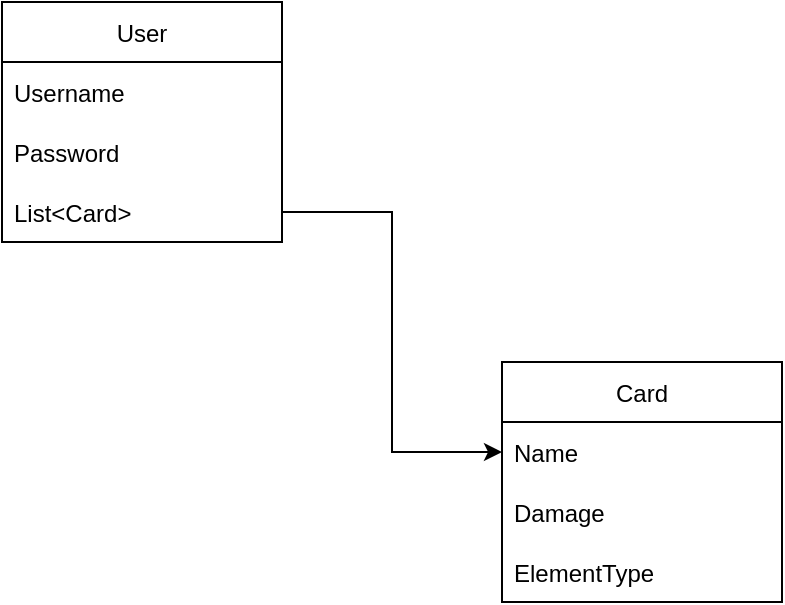 <mxfile version="17.4.1" type="device"><diagram id="D_bUH1CCs3wQoQCe07ex" name="Page-1"><mxGraphModel dx="946" dy="589" grid="1" gridSize="10" guides="1" tooltips="1" connect="1" arrows="1" fold="1" page="1" pageScale="1" pageWidth="827" pageHeight="1169" math="0" shadow="0"><root><mxCell id="0"/><mxCell id="1" parent="0"/><mxCell id="627S4LfoyONHRcOK1OIn-1" value="User" style="swimlane;fontStyle=0;childLayout=stackLayout;horizontal=1;startSize=30;horizontalStack=0;resizeParent=1;resizeParentMax=0;resizeLast=0;collapsible=1;marginBottom=0;" vertex="1" parent="1"><mxGeometry x="90" y="60" width="140" height="120" as="geometry"/></mxCell><mxCell id="627S4LfoyONHRcOK1OIn-2" value="Username" style="text;strokeColor=none;fillColor=none;align=left;verticalAlign=middle;spacingLeft=4;spacingRight=4;overflow=hidden;points=[[0,0.5],[1,0.5]];portConstraint=eastwest;rotatable=0;" vertex="1" parent="627S4LfoyONHRcOK1OIn-1"><mxGeometry y="30" width="140" height="30" as="geometry"/></mxCell><mxCell id="627S4LfoyONHRcOK1OIn-3" value="Password" style="text;strokeColor=none;fillColor=none;align=left;verticalAlign=middle;spacingLeft=4;spacingRight=4;overflow=hidden;points=[[0,0.5],[1,0.5]];portConstraint=eastwest;rotatable=0;" vertex="1" parent="627S4LfoyONHRcOK1OIn-1"><mxGeometry y="60" width="140" height="30" as="geometry"/></mxCell><mxCell id="627S4LfoyONHRcOK1OIn-4" value="List&lt;Card&gt;" style="text;strokeColor=none;fillColor=none;align=left;verticalAlign=middle;spacingLeft=4;spacingRight=4;overflow=hidden;points=[[0,0.5],[1,0.5]];portConstraint=eastwest;rotatable=0;" vertex="1" parent="627S4LfoyONHRcOK1OIn-1"><mxGeometry y="90" width="140" height="30" as="geometry"/></mxCell><mxCell id="627S4LfoyONHRcOK1OIn-5" value="Card" style="swimlane;fontStyle=0;childLayout=stackLayout;horizontal=1;startSize=30;horizontalStack=0;resizeParent=1;resizeParentMax=0;resizeLast=0;collapsible=1;marginBottom=0;" vertex="1" parent="1"><mxGeometry x="340" y="240" width="140" height="120" as="geometry"/></mxCell><mxCell id="627S4LfoyONHRcOK1OIn-6" value="Name" style="text;strokeColor=none;fillColor=none;align=left;verticalAlign=middle;spacingLeft=4;spacingRight=4;overflow=hidden;points=[[0,0.5],[1,0.5]];portConstraint=eastwest;rotatable=0;" vertex="1" parent="627S4LfoyONHRcOK1OIn-5"><mxGeometry y="30" width="140" height="30" as="geometry"/></mxCell><mxCell id="627S4LfoyONHRcOK1OIn-7" value="Damage" style="text;strokeColor=none;fillColor=none;align=left;verticalAlign=middle;spacingLeft=4;spacingRight=4;overflow=hidden;points=[[0,0.5],[1,0.5]];portConstraint=eastwest;rotatable=0;" vertex="1" parent="627S4LfoyONHRcOK1OIn-5"><mxGeometry y="60" width="140" height="30" as="geometry"/></mxCell><mxCell id="627S4LfoyONHRcOK1OIn-8" value="ElementType" style="text;strokeColor=none;fillColor=none;align=left;verticalAlign=middle;spacingLeft=4;spacingRight=4;overflow=hidden;points=[[0,0.5],[1,0.5]];portConstraint=eastwest;rotatable=0;" vertex="1" parent="627S4LfoyONHRcOK1OIn-5"><mxGeometry y="90" width="140" height="30" as="geometry"/></mxCell><mxCell id="627S4LfoyONHRcOK1OIn-9" style="edgeStyle=orthogonalEdgeStyle;rounded=0;orthogonalLoop=1;jettySize=auto;html=1;exitX=1;exitY=0.5;exitDx=0;exitDy=0;entryX=0;entryY=0.5;entryDx=0;entryDy=0;" edge="1" parent="1" source="627S4LfoyONHRcOK1OIn-4" target="627S4LfoyONHRcOK1OIn-6"><mxGeometry relative="1" as="geometry"/></mxCell></root></mxGraphModel></diagram></mxfile>